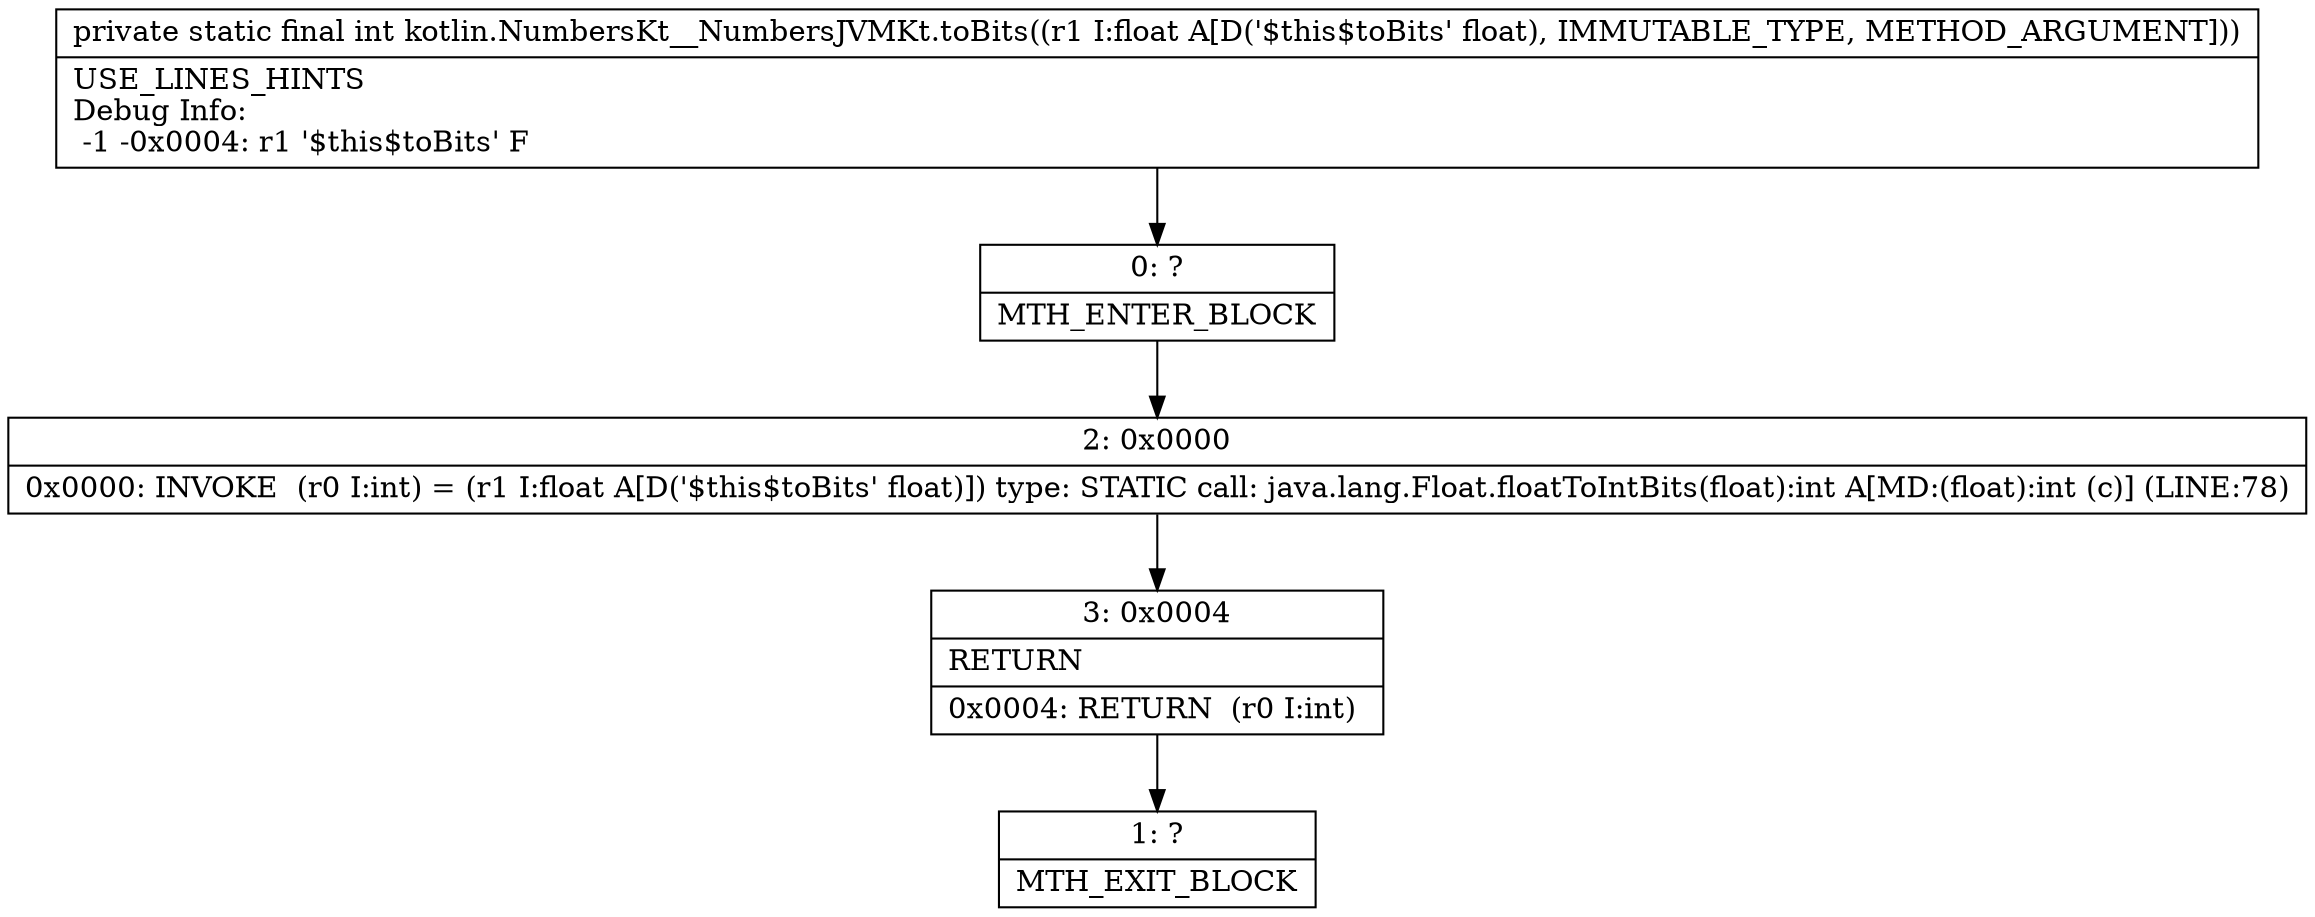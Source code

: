 digraph "CFG forkotlin.NumbersKt__NumbersJVMKt.toBits(F)I" {
Node_0 [shape=record,label="{0\:\ ?|MTH_ENTER_BLOCK\l}"];
Node_2 [shape=record,label="{2\:\ 0x0000|0x0000: INVOKE  (r0 I:int) = (r1 I:float A[D('$this$toBits' float)]) type: STATIC call: java.lang.Float.floatToIntBits(float):int A[MD:(float):int (c)] (LINE:78)\l}"];
Node_3 [shape=record,label="{3\:\ 0x0004|RETURN\l|0x0004: RETURN  (r0 I:int) \l}"];
Node_1 [shape=record,label="{1\:\ ?|MTH_EXIT_BLOCK\l}"];
MethodNode[shape=record,label="{private static final int kotlin.NumbersKt__NumbersJVMKt.toBits((r1 I:float A[D('$this$toBits' float), IMMUTABLE_TYPE, METHOD_ARGUMENT]))  | USE_LINES_HINTS\lDebug Info:\l  \-1 \-0x0004: r1 '$this$toBits' F\l}"];
MethodNode -> Node_0;Node_0 -> Node_2;
Node_2 -> Node_3;
Node_3 -> Node_1;
}

